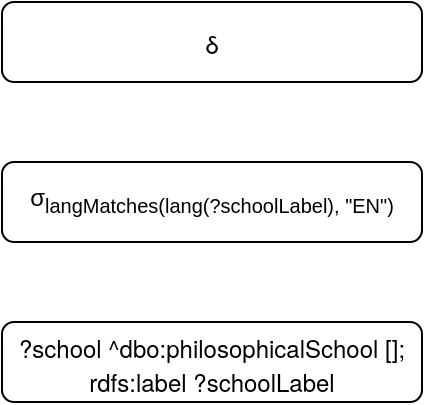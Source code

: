 <mxfile version="14.1.1" type="github">
  <diagram id="S_u-7egdxXdtT8W5jfEN" name="Page-1">
    <mxGraphModel dx="786" dy="523" grid="1" gridSize="10" guides="1" tooltips="1" connect="1" arrows="1" fold="1" page="1" pageScale="1" pageWidth="827" pageHeight="1169" math="0" shadow="0">
      <root>
        <mxCell id="0" />
        <mxCell id="1" parent="0" />
        <mxCell id="AQJjQPF6UAxq5596MzEB-1" value="&lt;p class=&quot;p1&quot; style=&quot;margin: 0px 0px 2px ; font-stretch: normal ; line-height: normal&quot;&gt;σ&lt;sub&gt;langMatches(lang(?schoolLabel), &quot;EN&quot;)&lt;/sub&gt;&lt;/p&gt;" style="shape=ext;rounded=1;html=1;whiteSpace=wrap;" vertex="1" parent="1">
          <mxGeometry x="270" y="200" width="210" height="40" as="geometry" />
        </mxCell>
        <mxCell id="AQJjQPF6UAxq5596MzEB-2" value="&lt;p class=&quot;p1&quot; style=&quot;margin: 0px ; font-stretch: normal ; line-height: normal ; font-family: &amp;#34;helvetica neue&amp;#34;&quot;&gt;?school ^dbo:philosophicalSchool []; rdfs:label ?schoolLabel&lt;/p&gt;" style="shape=ext;rounded=1;html=1;whiteSpace=wrap;" vertex="1" parent="1">
          <mxGeometry x="270" y="280" width="210" height="40" as="geometry" />
        </mxCell>
        <mxCell id="AQJjQPF6UAxq5596MzEB-4" value="&lt;p class=&quot;p1&quot; style=&quot;margin: 0px ; font-stretch: normal ; line-height: normal ; font-family: &amp;#34;helvetica neue&amp;#34;&quot;&gt;δ&lt;/p&gt;" style="shape=ext;rounded=1;html=1;whiteSpace=wrap;" vertex="1" parent="1">
          <mxGeometry x="270" y="120" width="210" height="40" as="geometry" />
        </mxCell>
      </root>
    </mxGraphModel>
  </diagram>
</mxfile>
